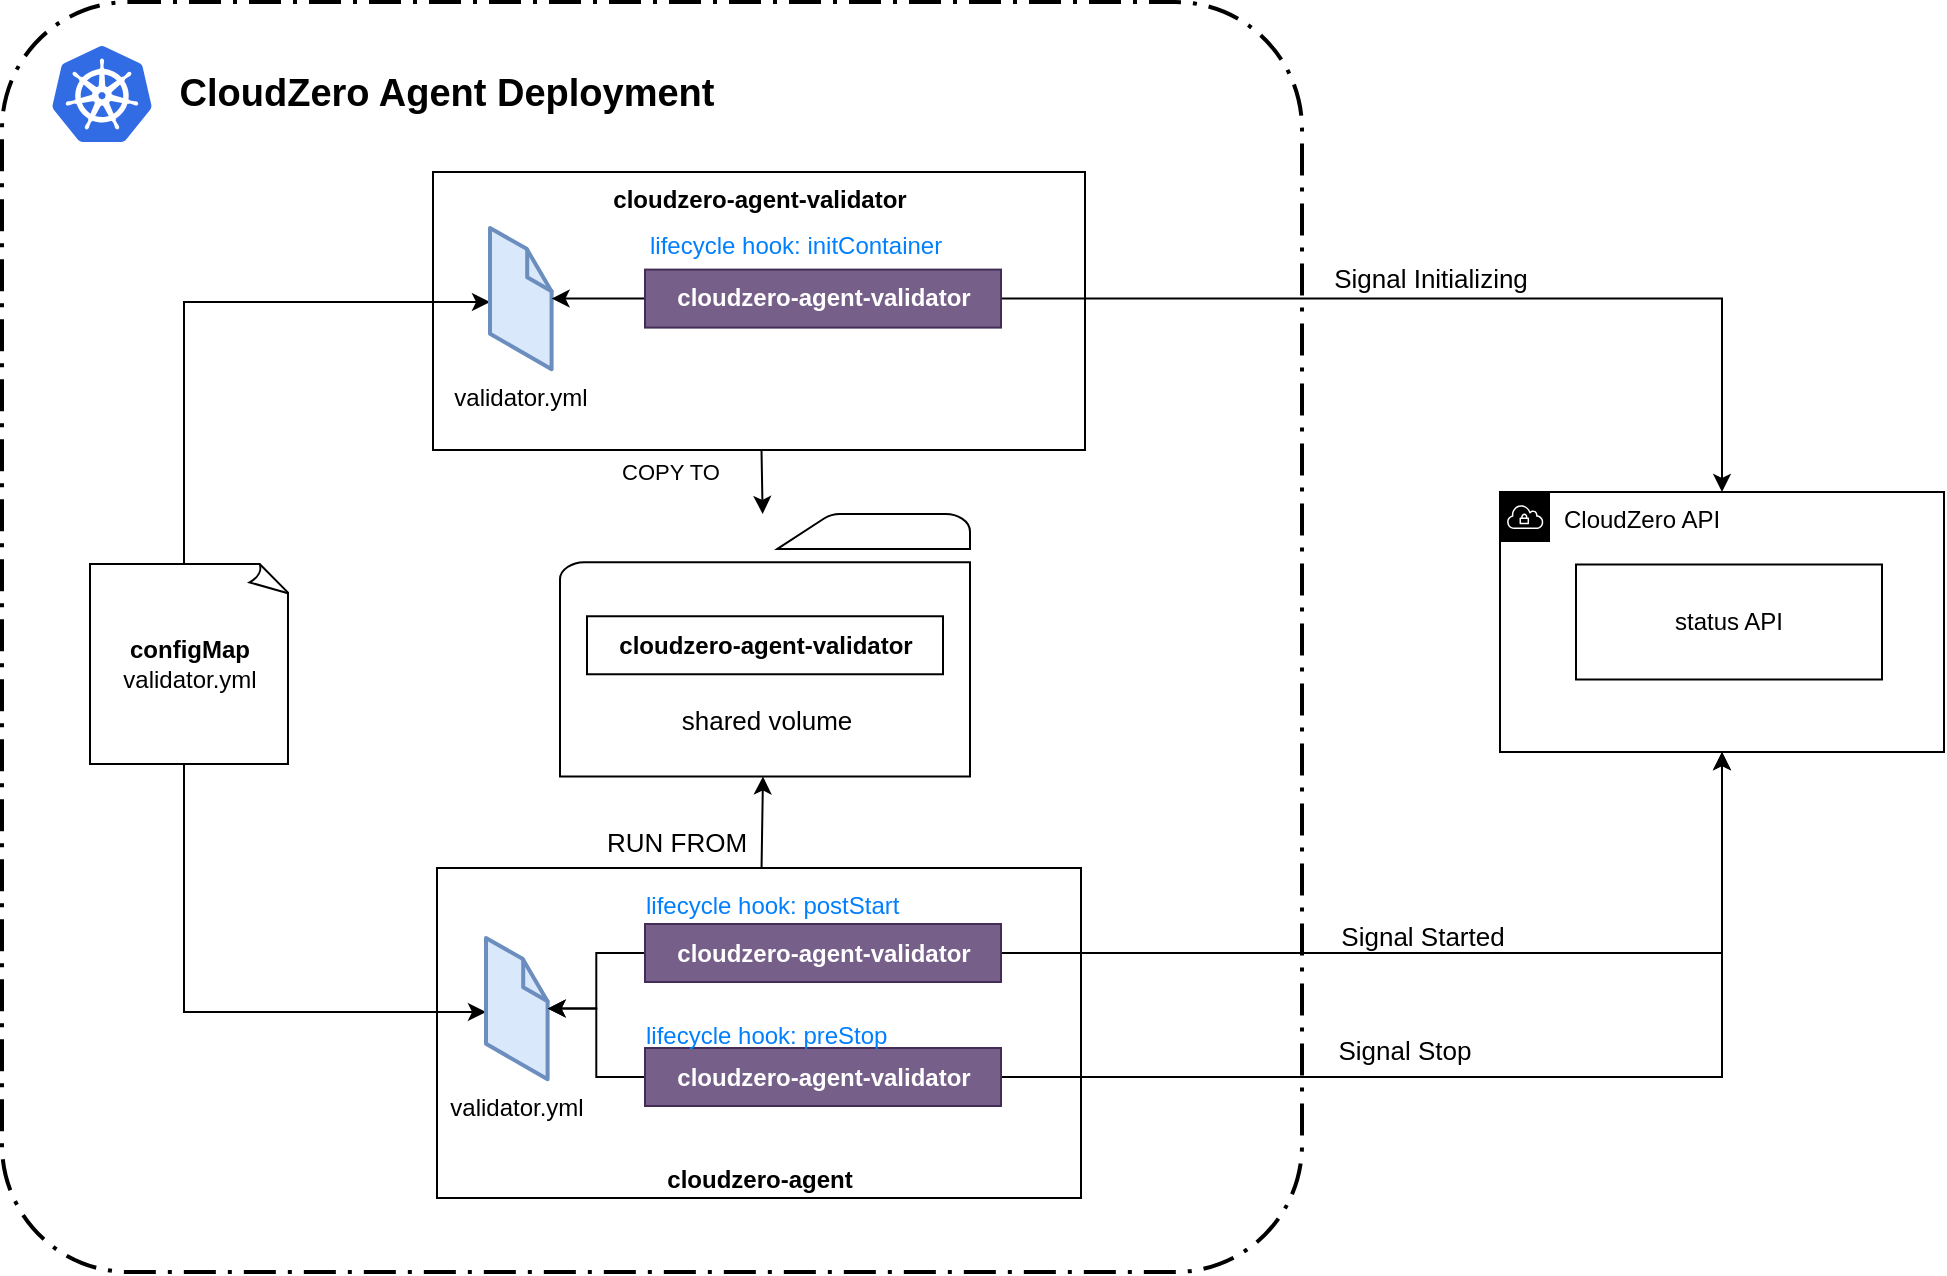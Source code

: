 <mxfile>
    <diagram id="JNdCl-VXCiV7JA7d3v7s" name="k8s design">
        <mxGraphModel dx="1358" dy="827" grid="0" gridSize="10" guides="1" tooltips="1" connect="1" arrows="1" fold="1" page="0" pageScale="1" pageWidth="850" pageHeight="1100" math="0" shadow="0">
            <root>
                <mxCell id="0"/>
                <mxCell id="1" parent="0"/>
                <mxCell id="2" value="" style="rounded=1;arcSize=10;dashed=1;fillColor=none;gradientColor=none;dashPattern=8 3 1 3;strokeWidth=2;fontColor=#007FFF;" parent="1" vertex="1">
                    <mxGeometry x="-306" y="112" width="650" height="635" as="geometry"/>
                </mxCell>
                <mxCell id="3" style="edgeStyle=none;html=1;" parent="1" source="5" target="7" edge="1">
                    <mxGeometry relative="1" as="geometry"/>
                </mxCell>
                <mxCell id="4" value="&lt;font color=&quot;#000000&quot;&gt;COPY TO&lt;/font&gt;" style="edgeLabel;html=1;align=center;verticalAlign=middle;resizable=0;points=[];fontColor=#FFFFFF;" parent="3" vertex="1" connectable="0">
                    <mxGeometry x="-0.299" y="2" relative="1" as="geometry">
                        <mxPoint x="-48" as="offset"/>
                    </mxGeometry>
                </mxCell>
                <mxCell id="5" value="cloudzero-agent-validator&lt;br&gt;" style="rounded=0;whiteSpace=wrap;html=1;fontStyle=1;verticalAlign=top;" parent="1" vertex="1">
                    <mxGeometry x="-90.5" y="197" width="326" height="139" as="geometry"/>
                </mxCell>
                <mxCell id="6" style="edgeStyle=none;html=1;" parent="1" source="8" target="7" edge="1">
                    <mxGeometry relative="1" as="geometry">
                        <mxPoint x="66.053" y="551" as="sourcePoint"/>
                    </mxGeometry>
                </mxCell>
                <mxCell id="35" value="RUN FROM" style="edgeLabel;html=1;align=center;verticalAlign=middle;resizable=0;points=[];fontSize=13;" vertex="1" connectable="0" parent="6">
                    <mxGeometry x="0.045" relative="1" as="geometry">
                        <mxPoint x="-43" y="11" as="offset"/>
                    </mxGeometry>
                </mxCell>
                <mxCell id="7" value="" style="sketch=0;pointerEvents=1;shadow=0;dashed=0;html=1;labelPosition=center;verticalLabelPosition=bottom;verticalAlign=top;outlineConnect=0;align=center;shape=mxgraph.office.concepts.folder;" parent="1" vertex="1">
                    <mxGeometry x="-27" y="368" width="205" height="131.25" as="geometry"/>
                </mxCell>
                <mxCell id="8" value="cloudzero-agent" style="rounded=0;whiteSpace=wrap;html=1;verticalAlign=bottom;fontStyle=1" parent="1" vertex="1">
                    <mxGeometry x="-88.5" y="545" width="322" height="165" as="geometry"/>
                </mxCell>
                <mxCell id="10" style="edgeStyle=orthogonalEdgeStyle;html=1;rounded=0;" parent="1" source="12" target="13" edge="1">
                    <mxGeometry relative="1" as="geometry">
                        <Array as="points">
                            <mxPoint x="-215" y="262"/>
                        </Array>
                    </mxGeometry>
                </mxCell>
                <mxCell id="11" style="edgeStyle=orthogonalEdgeStyle;html=1;rounded=0;" parent="1" source="12" target="14" edge="1">
                    <mxGeometry relative="1" as="geometry">
                        <Array as="points">
                            <mxPoint x="-215" y="617"/>
                        </Array>
                    </mxGeometry>
                </mxCell>
                <mxCell id="12" value="&lt;span style=&quot;font-family: Helvetica; font-size: 12px; font-style: normal; font-variant-ligatures: normal; font-variant-caps: normal; letter-spacing: normal; orphans: 2; text-align: center; text-indent: 0px; text-transform: none; widows: 2; word-spacing: 0px; -webkit-text-stroke-width: 0px; text-decoration-thickness: initial; text-decoration-style: initial; text-decoration-color: initial; float: none; display: inline !important;&quot;&gt;&lt;b&gt;configMap&lt;/b&gt;&lt;br&gt;validator.yml&lt;/span&gt;" style="whiteSpace=wrap;html=1;shape=mxgraph.basic.document;labelBackgroundColor=none;" parent="1" vertex="1">
                    <mxGeometry x="-262" y="393" width="100" height="100" as="geometry"/>
                </mxCell>
                <mxCell id="13" value="validator.yml" style="verticalLabelPosition=bottom;html=1;verticalAlign=top;strokeWidth=1;align=center;outlineConnect=0;dashed=0;outlineConnect=0;shape=mxgraph.aws3d.file;aspect=fixed;strokeColor=#6c8ebf;fillColor=#dae8fc;" parent="1" vertex="1">
                    <mxGeometry x="-62" y="225" width="30.8" height="70.6" as="geometry"/>
                </mxCell>
                <mxCell id="14" value="validator.yml" style="verticalLabelPosition=bottom;html=1;verticalAlign=top;strokeWidth=1;align=center;outlineConnect=0;dashed=0;outlineConnect=0;shape=mxgraph.aws3d.file;aspect=fixed;strokeColor=#6c8ebf;fillColor=#dae8fc;" parent="1" vertex="1">
                    <mxGeometry x="-64" y="580" width="30.8" height="70.6" as="geometry"/>
                </mxCell>
                <mxCell id="15" style="edgeStyle=orthogonalEdgeStyle;rounded=0;html=1;" parent="1" source="17" target="13" edge="1">
                    <mxGeometry relative="1" as="geometry"/>
                </mxCell>
                <mxCell id="16" style="edgeStyle=orthogonalEdgeStyle;rounded=0;html=1;fontColor=#007FFF;" parent="1" source="17" target="27" edge="1">
                    <mxGeometry relative="1" as="geometry"/>
                </mxCell>
                <mxCell id="34" value="Signal Initializing" style="edgeLabel;html=1;align=center;verticalAlign=middle;resizable=0;points=[];fontSize=13;" vertex="1" connectable="0" parent="16">
                    <mxGeometry x="-0.189" y="3" relative="1" as="geometry">
                        <mxPoint x="29" y="-8" as="offset"/>
                    </mxGeometry>
                </mxCell>
                <mxCell id="17" value="&lt;span style=&quot;font-weight: 700;&quot;&gt;cloudzero-agent-validator&lt;/span&gt;" style="rounded=0;whiteSpace=wrap;html=1;fillColor=#76608a;fontColor=#ffffff;strokeColor=#432D57;" parent="1" vertex="1">
                    <mxGeometry x="15.5" y="245.8" width="178" height="29" as="geometry"/>
                </mxCell>
                <mxCell id="18" style="edgeStyle=orthogonalEdgeStyle;rounded=0;html=1;" parent="1" source="20" target="14" edge="1">
                    <mxGeometry relative="1" as="geometry"/>
                </mxCell>
                <mxCell id="19" style="edgeStyle=orthogonalEdgeStyle;rounded=0;html=1;fontColor=#007FFF;" parent="1" source="20" target="27" edge="1">
                    <mxGeometry relative="1" as="geometry"/>
                </mxCell>
                <mxCell id="20" value="&lt;span style=&quot;font-weight: 700;&quot;&gt;cloudzero-agent-validator&lt;/span&gt;" style="rounded=0;whiteSpace=wrap;html=1;fillColor=#76608a;fontColor=#ffffff;strokeColor=#432D57;" parent="1" vertex="1">
                    <mxGeometry x="15.5" y="573" width="178" height="29" as="geometry"/>
                </mxCell>
                <mxCell id="21" style="edgeStyle=orthogonalEdgeStyle;rounded=0;html=1;" parent="1" source="23" target="14" edge="1">
                    <mxGeometry relative="1" as="geometry"/>
                </mxCell>
                <mxCell id="22" style="edgeStyle=orthogonalEdgeStyle;rounded=0;html=1;fontColor=#007FFF;" parent="1" source="23" target="27" edge="1">
                    <mxGeometry relative="1" as="geometry"/>
                </mxCell>
                <mxCell id="32" value="Signal Stop" style="edgeLabel;html=1;align=center;verticalAlign=middle;resizable=0;points=[];fontSize=13;" vertex="1" connectable="0" parent="22">
                    <mxGeometry x="-0.214" y="-1" relative="1" as="geometry">
                        <mxPoint x="-4" y="-15" as="offset"/>
                    </mxGeometry>
                </mxCell>
                <mxCell id="23" value="&lt;span style=&quot;font-weight: 700;&quot;&gt;cloudzero-agent-validator&lt;/span&gt;" style="rounded=0;whiteSpace=wrap;html=1;fillColor=#76608a;fontColor=#ffffff;strokeColor=#432D57;" parent="1" vertex="1">
                    <mxGeometry x="15.5" y="635" width="178" height="29" as="geometry"/>
                </mxCell>
                <mxCell id="24" value="&lt;span style=&quot;text-align: center;&quot;&gt;lifecycle hook: initContainer&lt;/span&gt;" style="text;whiteSpace=wrap;html=1;fontColor=#007FFF;" parent="1" vertex="1">
                    <mxGeometry x="15.5" y="220" width="165.5" height="36" as="geometry"/>
                </mxCell>
                <mxCell id="25" value="&lt;div style=&quot;text-align: center;&quot;&gt;&lt;span style=&quot;background-color: initial;&quot;&gt;&lt;span&gt;lifecycle hook: postStart&lt;/span&gt;&lt;/span&gt;&lt;/div&gt;" style="text;whiteSpace=wrap;html=1;fontColor=#007FFF;fontStyle=0" parent="1" vertex="1">
                    <mxGeometry x="14" y="550" width="180" height="36" as="geometry"/>
                </mxCell>
                <mxCell id="26" value="&lt;span style=&quot;text-align: center;&quot;&gt;lifecycle hook: preStop&lt;/span&gt;" style="text;whiteSpace=wrap;html=1;fontColor=#007FFF;fontStyle=0" parent="1" vertex="1">
                    <mxGeometry x="14" y="614.6" width="169" height="36" as="geometry"/>
                </mxCell>
                <mxCell id="27" value="CloudZero API" style="sketch=0;outlineConnect=0;html=1;whiteSpace=wrap;fontSize=12;fontStyle=0;shape=mxgraph.aws4.group;grIcon=mxgraph.aws4.group_vpc;verticalAlign=top;align=left;spacingLeft=30;dashed=0;" parent="1" vertex="1">
                    <mxGeometry x="443" y="357" width="222" height="130" as="geometry"/>
                </mxCell>
                <mxCell id="28" value="" style="sketch=0;aspect=fixed;html=1;points=[];align=center;image;fontSize=12;image=img/lib/mscae/Kubernetes.svg;fontColor=#007FFF;" parent="1" vertex="1">
                    <mxGeometry x="-281" y="134" width="50" height="48" as="geometry"/>
                </mxCell>
                <mxCell id="29" value="status API" style="rounded=0;whiteSpace=wrap;html=1;" parent="1" vertex="1">
                    <mxGeometry x="481" y="393.25" width="153" height="57.5" as="geometry"/>
                </mxCell>
                <mxCell id="30" value="CloudZero Agent Deployment" style="text;html=1;align=center;verticalAlign=middle;resizable=0;points=[];autosize=1;strokeColor=none;fillColor=none;fontSize=19;fontStyle=1" vertex="1" parent="1">
                    <mxGeometry x="-227" y="140.5" width="285" height="35" as="geometry"/>
                </mxCell>
                <mxCell id="31" value="shared volume" style="text;html=1;align=center;verticalAlign=middle;resizable=0;points=[];autosize=1;strokeColor=none;fillColor=none;fontSize=13;" vertex="1" parent="1">
                    <mxGeometry x="24" y="457" width="103" height="28" as="geometry"/>
                </mxCell>
                <mxCell id="33" value="Signal Started" style="text;html=1;align=center;verticalAlign=middle;resizable=0;points=[];autosize=1;strokeColor=none;fillColor=none;fontSize=13;" vertex="1" parent="1">
                    <mxGeometry x="354" y="565" width="100" height="28" as="geometry"/>
                </mxCell>
                <mxCell id="37" value="&lt;span style=&quot;font-weight: 700;&quot;&gt;cloudzero-agent-validator&lt;/span&gt;" style="rounded=0;whiteSpace=wrap;html=1;" vertex="1" parent="1">
                    <mxGeometry x="-13.5" y="419.13" width="178" height="29" as="geometry"/>
                </mxCell>
            </root>
        </mxGraphModel>
    </diagram>
    <diagram id="GkhpgvzC9MqbKbl-PBPd" name="app design">
        <mxGraphModel dx="2046" dy="1227" grid="0" gridSize="10" guides="1" tooltips="1" connect="1" arrows="1" fold="1" page="0" pageScale="1" pageWidth="850" pageHeight="1100" math="0" shadow="0">
            <root>
                <mxCell id="0"/>
                <mxCell id="1" parent="0"/>
                <mxCell id="ZOFSbXKh28Dy2uxn3Q5U-5" style="edgeStyle=orthogonalEdgeStyle;html=1;rounded=0;fillColor=#fff2cc;strokeColor=#d6b656;" parent="1" source="ZOFSbXKh28Dy2uxn3Q5U-2" target="ZOFSbXKh28Dy2uxn3Q5U-3" edge="1">
                    <mxGeometry relative="1" as="geometry">
                        <Array as="points">
                            <mxPoint x="-12" y="108"/>
                        </Array>
                    </mxGeometry>
                </mxCell>
                <mxCell id="ZOFSbXKh28Dy2uxn3Q5U-6" style="edgeStyle=orthogonalEdgeStyle;html=1;rounded=0;fillColor=#fff2cc;strokeColor=#d6b656;" parent="1" source="ZOFSbXKh28Dy2uxn3Q5U-2" target="ZOFSbXKh28Dy2uxn3Q5U-4" edge="1">
                    <mxGeometry relative="1" as="geometry">
                        <Array as="points">
                            <mxPoint x="-12" y="263"/>
                        </Array>
                    </mxGeometry>
                </mxCell>
                <mxCell id="G85KAsP1gVxHZ2gT_Mea-13" style="edgeStyle=orthogonalEdgeStyle;rounded=0;html=1;" parent="1" source="ZOFSbXKh28Dy2uxn3Q5U-2" target="G85KAsP1gVxHZ2gT_Mea-8" edge="1">
                    <mxGeometry relative="1" as="geometry"/>
                </mxCell>
                <mxCell id="G85KAsP1gVxHZ2gT_Mea-14" value="INITIALIZES" style="edgeLabel;html=1;align=center;verticalAlign=middle;resizable=0;points=[];" parent="G85KAsP1gVxHZ2gT_Mea-13" vertex="1" connectable="0">
                    <mxGeometry x="0.367" y="2" relative="1" as="geometry">
                        <mxPoint as="offset"/>
                    </mxGeometry>
                </mxCell>
                <mxCell id="ZOFSbXKh28Dy2uxn3Q5U-2" value="command" style="rounded=0;whiteSpace=wrap;html=1;fillColor=#fff2cc;strokeColor=#d6b656;" parent="1" vertex="1">
                    <mxGeometry x="-72" y="156" width="120" height="60" as="geometry"/>
                </mxCell>
                <mxCell id="ZOFSbXKh28Dy2uxn3Q5U-10" style="edgeStyle=orthogonalEdgeStyle;rounded=0;html=1;entryX=0;entryY=0.5;entryDx=0;entryDy=0;fillColor=#fff2cc;strokeColor=#d6b656;" parent="1" source="ZOFSbXKh28Dy2uxn3Q5U-3" target="ZOFSbXKh28Dy2uxn3Q5U-7" edge="1">
                    <mxGeometry relative="1" as="geometry">
                        <Array as="points">
                            <mxPoint x="237" y="113"/>
                            <mxPoint x="237" y="70"/>
                        </Array>
                    </mxGeometry>
                </mxCell>
                <mxCell id="ZOFSbXKh28Dy2uxn3Q5U-11" style="edgeStyle=orthogonalEdgeStyle;rounded=0;html=1;fillColor=#fff2cc;strokeColor=#d6b656;" parent="1" source="ZOFSbXKh28Dy2uxn3Q5U-3" target="ZOFSbXKh28Dy2uxn3Q5U-8" edge="1">
                    <mxGeometry relative="1" as="geometry">
                        <Array as="points">
                            <mxPoint x="237" y="113"/>
                            <mxPoint x="237" y="158"/>
                        </Array>
                    </mxGeometry>
                </mxCell>
                <mxCell id="ZOFSbXKh28Dy2uxn3Q5U-3" value="config" style="rounded=0;whiteSpace=wrap;html=1;fillColor=#fff2cc;strokeColor=#d6b656;" parent="1" vertex="1">
                    <mxGeometry x="77" y="83" width="120" height="60" as="geometry"/>
                </mxCell>
                <mxCell id="ZOFSbXKh28Dy2uxn3Q5U-16" style="edgeStyle=orthogonalEdgeStyle;rounded=0;html=1;fillColor=#fff2cc;strokeColor=#d6b656;" parent="1" source="ZOFSbXKh28Dy2uxn3Q5U-4" target="ZOFSbXKh28Dy2uxn3Q5U-12" edge="1">
                    <mxGeometry relative="1" as="geometry"/>
                </mxCell>
                <mxCell id="ZOFSbXKh28Dy2uxn3Q5U-17" style="edgeStyle=orthogonalEdgeStyle;rounded=0;html=1;entryX=0;entryY=0.5;entryDx=0;entryDy=0;fillColor=#fff2cc;strokeColor=#d6b656;" parent="1" source="ZOFSbXKh28Dy2uxn3Q5U-4" target="ZOFSbXKh28Dy2uxn3Q5U-13" edge="1">
                    <mxGeometry relative="1" as="geometry"/>
                </mxCell>
                <mxCell id="ZOFSbXKh28Dy2uxn3Q5U-18" style="edgeStyle=orthogonalEdgeStyle;rounded=0;html=1;entryX=0;entryY=0.5;entryDx=0;entryDy=0;fillColor=#fff2cc;strokeColor=#d6b656;" parent="1" source="ZOFSbXKh28Dy2uxn3Q5U-4" target="ZOFSbXKh28Dy2uxn3Q5U-14" edge="1">
                    <mxGeometry relative="1" as="geometry"/>
                </mxCell>
                <mxCell id="ZOFSbXKh28Dy2uxn3Q5U-19" style="edgeStyle=orthogonalEdgeStyle;rounded=0;html=1;entryX=0;entryY=0.5;entryDx=0;entryDy=0;fillColor=#fff2cc;strokeColor=#d6b656;" parent="1" source="ZOFSbXKh28Dy2uxn3Q5U-4" target="ZOFSbXKh28Dy2uxn3Q5U-15" edge="1">
                    <mxGeometry relative="1" as="geometry"/>
                </mxCell>
                <mxCell id="ZOFSbXKh28Dy2uxn3Q5U-4" value="diagnose" style="rounded=0;whiteSpace=wrap;html=1;fillColor=#fff2cc;strokeColor=#d6b656;" parent="1" vertex="1">
                    <mxGeometry x="77" y="235" width="120" height="60" as="geometry"/>
                </mxCell>
                <mxCell id="ZOFSbXKh28Dy2uxn3Q5U-7" value="generate" style="rounded=0;whiteSpace=wrap;html=1;fillColor=#fff2cc;strokeColor=#d6b656;" parent="1" vertex="1">
                    <mxGeometry x="267" y="40" width="120" height="60" as="geometry"/>
                </mxCell>
                <mxCell id="ZOFSbXKh28Dy2uxn3Q5U-8" value="validate" style="rounded=0;whiteSpace=wrap;html=1;fillColor=#fff2cc;strokeColor=#d6b656;" parent="1" vertex="1">
                    <mxGeometry x="267" y="124" width="120" height="60" as="geometry"/>
                </mxCell>
                <mxCell id="G85KAsP1gVxHZ2gT_Mea-2" value="DECODES" style="edgeStyle=orthogonalEdgeStyle;rounded=0;html=1;" parent="1" source="ZOFSbXKh28Dy2uxn3Q5U-9" target="ZOFSbXKh28Dy2uxn3Q5U-27" edge="1">
                    <mxGeometry relative="1" as="geometry"/>
                </mxCell>
                <mxCell id="ZOFSbXKh28Dy2uxn3Q5U-9" value="config" style="rounded=0;whiteSpace=wrap;html=1;fillColor=#dae8fc;strokeColor=#6c8ebf;" parent="1" vertex="1">
                    <mxGeometry x="554" y="100" width="120" height="36" as="geometry"/>
                </mxCell>
                <mxCell id="ZOFSbXKh28Dy2uxn3Q5U-48" style="edgeStyle=orthogonalEdgeStyle;rounded=0;html=1;entryX=0;entryY=0.5;entryDx=0;entryDy=0;" parent="1" source="ZOFSbXKh28Dy2uxn3Q5U-12" target="ZOFSbXKh28Dy2uxn3Q5U-20" edge="1">
                    <mxGeometry relative="1" as="geometry">
                        <Array as="points">
                            <mxPoint x="429" y="265"/>
                            <mxPoint x="429" y="386"/>
                        </Array>
                    </mxGeometry>
                </mxCell>
                <mxCell id="ZOFSbXKh28Dy2uxn3Q5U-49" style="edgeStyle=orthogonalEdgeStyle;rounded=0;html=1;entryX=0;entryY=0.75;entryDx=0;entryDy=0;" parent="1" source="ZOFSbXKh28Dy2uxn3Q5U-12" target="ZOFSbXKh28Dy2uxn3Q5U-43" edge="1">
                    <mxGeometry relative="1" as="geometry">
                        <Array as="points">
                            <mxPoint x="429" y="265"/>
                            <mxPoint x="429" y="580"/>
                        </Array>
                    </mxGeometry>
                </mxCell>
                <mxCell id="ZOFSbXKh28Dy2uxn3Q5U-51" value="REPORT" style="edgeLabel;html=1;align=center;verticalAlign=middle;resizable=0;points=[];" parent="ZOFSbXKh28Dy2uxn3Q5U-49" vertex="1" connectable="0">
                    <mxGeometry x="0.654" y="-1" relative="1" as="geometry">
                        <mxPoint x="-12" y="-12" as="offset"/>
                    </mxGeometry>
                </mxCell>
                <mxCell id="ZOFSbXKh28Dy2uxn3Q5U-53" style="edgeStyle=orthogonalEdgeStyle;rounded=0;html=1;entryX=0;entryY=0.5;entryDx=0;entryDy=0;" parent="1" source="ZOFSbXKh28Dy2uxn3Q5U-12" target="ZOFSbXKh28Dy2uxn3Q5U-9" edge="1">
                    <mxGeometry relative="1" as="geometry">
                        <Array as="points">
                            <mxPoint x="429" y="265"/>
                            <mxPoint x="429" y="118"/>
                        </Array>
                    </mxGeometry>
                </mxCell>
                <mxCell id="ZOFSbXKh28Dy2uxn3Q5U-54" value="READS" style="edgeLabel;html=1;align=center;verticalAlign=middle;resizable=0;points=[];" parent="ZOFSbXKh28Dy2uxn3Q5U-53" vertex="1" connectable="0">
                    <mxGeometry x="0.596" y="2" relative="1" as="geometry">
                        <mxPoint x="-29" y="-13" as="offset"/>
                    </mxGeometry>
                </mxCell>
                <mxCell id="ZOFSbXKh28Dy2uxn3Q5U-12" value="run" style="rounded=0;whiteSpace=wrap;html=1;fillColor=#fff2cc;strokeColor=#d6b656;" parent="1" vertex="1">
                    <mxGeometry x="267" y="235" width="120" height="60" as="geometry"/>
                </mxCell>
                <mxCell id="ZOFSbXKh28Dy2uxn3Q5U-13" value="pre-start" style="rounded=0;whiteSpace=wrap;html=1;fillColor=#fff2cc;strokeColor=#d6b656;" parent="1" vertex="1">
                    <mxGeometry x="267" y="306" width="120" height="60" as="geometry"/>
                </mxCell>
                <mxCell id="ZOFSbXKh28Dy2uxn3Q5U-14" value="post-start" style="rounded=0;whiteSpace=wrap;html=1;fillColor=#fff2cc;strokeColor=#d6b656;" parent="1" vertex="1">
                    <mxGeometry x="267" y="373" width="120" height="60" as="geometry"/>
                </mxCell>
                <mxCell id="ZOFSbXKh28Dy2uxn3Q5U-15" value="pre-stop" style="rounded=0;whiteSpace=wrap;html=1;fillColor=#fff2cc;strokeColor=#d6b656;" parent="1" vertex="1">
                    <mxGeometry x="267" y="440" width="120" height="60" as="geometry"/>
                </mxCell>
                <mxCell id="ZOFSbXKh28Dy2uxn3Q5U-35" value="USES (CREATES EXEC PLAN)" style="edgeStyle=orthogonalEdgeStyle;rounded=0;html=1;" parent="1" source="ZOFSbXKh28Dy2uxn3Q5U-20" target="ZOFSbXKh28Dy2uxn3Q5U-21" edge="1">
                    <mxGeometry relative="1" as="geometry"/>
                </mxCell>
                <mxCell id="ZOFSbXKh28Dy2uxn3Q5U-45" value="CREATES/USES" style="edgeStyle=orthogonalEdgeStyle;rounded=0;html=1;" parent="1" source="ZOFSbXKh28Dy2uxn3Q5U-20" target="ZOFSbXKh28Dy2uxn3Q5U-44" edge="1">
                    <mxGeometry x="-0.625" relative="1" as="geometry">
                        <mxPoint as="offset"/>
                    </mxGeometry>
                </mxCell>
                <mxCell id="ZOFSbXKh28Dy2uxn3Q5U-20" value="runner" style="rounded=0;whiteSpace=wrap;html=1;fillColor=#dae8fc;strokeColor=#6c8ebf;" parent="1" vertex="1">
                    <mxGeometry x="554" y="368" width="120" height="36" as="geometry"/>
                </mxCell>
                <mxCell id="ZOFSbXKh28Dy2uxn3Q5U-36" style="edgeStyle=orthogonalEdgeStyle;rounded=0;html=1;" parent="1" source="ZOFSbXKh28Dy2uxn3Q5U-21" target="ZOFSbXKh28Dy2uxn3Q5U-22" edge="1">
                    <mxGeometry relative="1" as="geometry"/>
                </mxCell>
                <mxCell id="ZOFSbXKh28Dy2uxn3Q5U-37" style="edgeStyle=orthogonalEdgeStyle;rounded=0;html=1;entryX=0;entryY=0.5;entryDx=0;entryDy=0;" parent="1" source="ZOFSbXKh28Dy2uxn3Q5U-21" target="ZOFSbXKh28Dy2uxn3Q5U-23" edge="1">
                    <mxGeometry relative="1" as="geometry"/>
                </mxCell>
                <mxCell id="ZOFSbXKh28Dy2uxn3Q5U-38" style="edgeStyle=orthogonalEdgeStyle;rounded=0;html=1;entryX=0;entryY=0.5;entryDx=0;entryDy=0;" parent="1" source="ZOFSbXKh28Dy2uxn3Q5U-21" target="ZOFSbXKh28Dy2uxn3Q5U-24" edge="1">
                    <mxGeometry relative="1" as="geometry"/>
                </mxCell>
                <mxCell id="ZOFSbXKh28Dy2uxn3Q5U-39" style="edgeStyle=orthogonalEdgeStyle;rounded=0;html=1;entryX=0;entryY=0.25;entryDx=0;entryDy=0;" parent="1" source="ZOFSbXKh28Dy2uxn3Q5U-21" target="ZOFSbXKh28Dy2uxn3Q5U-25" edge="1">
                    <mxGeometry relative="1" as="geometry"/>
                </mxCell>
                <mxCell id="ZOFSbXKh28Dy2uxn3Q5U-40" style="edgeStyle=orthogonalEdgeStyle;rounded=0;html=1;entryX=0;entryY=0.25;entryDx=0;entryDy=0;" parent="1" source="ZOFSbXKh28Dy2uxn3Q5U-21" target="ZOFSbXKh28Dy2uxn3Q5U-26" edge="1">
                    <mxGeometry relative="1" as="geometry"/>
                </mxCell>
                <mxCell id="ZOFSbXKh28Dy2uxn3Q5U-41" style="edgeStyle=orthogonalEdgeStyle;rounded=0;html=1;entryX=0;entryY=0.5;entryDx=0;entryDy=0;" parent="1" source="ZOFSbXKh28Dy2uxn3Q5U-21" target="ZOFSbXKh28Dy2uxn3Q5U-33" edge="1">
                    <mxGeometry relative="1" as="geometry"/>
                </mxCell>
                <mxCell id="1wrecYVpcJvRFpUAsXoh-2" style="edgeStyle=none;html=1;dashed=1;fontSize=18;" edge="1" parent="1" source="ZOFSbXKh28Dy2uxn3Q5U-21" target="1wrecYVpcJvRFpUAsXoh-1">
                    <mxGeometry relative="1" as="geometry"/>
                </mxCell>
                <mxCell id="ZOFSbXKh28Dy2uxn3Q5U-21" value="catalog" style="rounded=0;whiteSpace=wrap;html=1;fillColor=#dae8fc;strokeColor=#6c8ebf;" parent="1" vertex="1">
                    <mxGeometry x="554" y="188" width="120" height="36" as="geometry"/>
                </mxCell>
                <mxCell id="ZOFSbXKh28Dy2uxn3Q5U-22" value="cz" style="rounded=0;whiteSpace=wrap;html=1;fillColor=#dae8fc;strokeColor=#6c8ebf;" parent="1" vertex="1">
                    <mxGeometry x="793" y="188" width="120" height="36" as="geometry"/>
                </mxCell>
                <mxCell id="ZOFSbXKh28Dy2uxn3Q5U-23" value="k8s" style="rounded=0;whiteSpace=wrap;html=1;fillColor=#dae8fc;strokeColor=#6c8ebf;" parent="1" vertex="1">
                    <mxGeometry x="793" y="240" width="120" height="36" as="geometry"/>
                </mxCell>
                <mxCell id="ZOFSbXKh28Dy2uxn3Q5U-24" value="prometheus" style="rounded=0;whiteSpace=wrap;html=1;fillColor=#dae8fc;strokeColor=#6c8ebf;" parent="1" vertex="1">
                    <mxGeometry x="793" y="292" width="120" height="36" as="geometry"/>
                </mxCell>
                <mxCell id="ZOFSbXKh28Dy2uxn3Q5U-25" value="node_exporter" style="rounded=0;whiteSpace=wrap;html=1;fillColor=#dae8fc;strokeColor=#6c8ebf;" parent="1" vertex="1">
                    <mxGeometry x="793" y="344" width="120" height="36" as="geometry"/>
                </mxCell>
                <mxCell id="ZOFSbXKh28Dy2uxn3Q5U-26" value="kube-state-metrics" style="rounded=0;whiteSpace=wrap;html=1;fillColor=#dae8fc;strokeColor=#6c8ebf;" parent="1" vertex="1">
                    <mxGeometry x="793" y="393" width="120" height="36" as="geometry"/>
                </mxCell>
                <mxCell id="G85KAsP1gVxHZ2gT_Mea-3" style="edgeStyle=orthogonalEdgeStyle;rounded=0;html=1;entryX=0;entryY=0.5;entryDx=0;entryDy=0;" parent="1" source="ZOFSbXKh28Dy2uxn3Q5U-27" target="ZOFSbXKh28Dy2uxn3Q5U-31" edge="1">
                    <mxGeometry relative="1" as="geometry"/>
                </mxCell>
                <mxCell id="G85KAsP1gVxHZ2gT_Mea-4" style="edgeStyle=orthogonalEdgeStyle;rounded=0;html=1;entryX=0;entryY=0.5;entryDx=0;entryDy=0;" parent="1" source="ZOFSbXKh28Dy2uxn3Q5U-27" target="ZOFSbXKh28Dy2uxn3Q5U-28" edge="1">
                    <mxGeometry relative="1" as="geometry"/>
                </mxCell>
                <mxCell id="G85KAsP1gVxHZ2gT_Mea-5" style="edgeStyle=orthogonalEdgeStyle;rounded=0;html=1;" parent="1" source="ZOFSbXKh28Dy2uxn3Q5U-27" target="ZOFSbXKh28Dy2uxn3Q5U-29" edge="1">
                    <mxGeometry relative="1" as="geometry"/>
                </mxCell>
                <mxCell id="G85KAsP1gVxHZ2gT_Mea-6" style="edgeStyle=orthogonalEdgeStyle;rounded=0;html=1;entryX=0;entryY=0.5;entryDx=0;entryDy=0;" parent="1" source="ZOFSbXKh28Dy2uxn3Q5U-27" target="ZOFSbXKh28Dy2uxn3Q5U-30" edge="1">
                    <mxGeometry relative="1" as="geometry"/>
                </mxCell>
                <mxCell id="G85KAsP1gVxHZ2gT_Mea-7" style="edgeStyle=orthogonalEdgeStyle;rounded=0;html=1;entryX=0;entryY=0.5;entryDx=0;entryDy=0;" parent="1" source="ZOFSbXKh28Dy2uxn3Q5U-27" target="ZOFSbXKh28Dy2uxn3Q5U-32" edge="1">
                    <mxGeometry relative="1" as="geometry"/>
                </mxCell>
                <mxCell id="ZOFSbXKh28Dy2uxn3Q5U-27" value="settings" style="rounded=0;whiteSpace=wrap;html=1;fillColor=#dae8fc;strokeColor=#6c8ebf;" parent="1" vertex="1">
                    <mxGeometry x="554" y="-21" width="120" height="36" as="geometry"/>
                </mxCell>
                <mxCell id="ZOFSbXKh28Dy2uxn3Q5U-28" value="logging" style="rounded=0;whiteSpace=wrap;html=1;fillColor=#dae8fc;strokeColor=#6c8ebf;" parent="1" vertex="1">
                    <mxGeometry x="793" y="-81" width="120" height="36" as="geometry"/>
                </mxCell>
                <mxCell id="ZOFSbXKh28Dy2uxn3Q5U-29" value="cloudzero" style="rounded=0;whiteSpace=wrap;html=1;fillColor=#dae8fc;strokeColor=#6c8ebf;" parent="1" vertex="1">
                    <mxGeometry x="793" y="-33" width="120" height="36" as="geometry"/>
                </mxCell>
                <mxCell id="ZOFSbXKh28Dy2uxn3Q5U-30" value="prometheus" style="rounded=0;whiteSpace=wrap;html=1;fillColor=#dae8fc;strokeColor=#6c8ebf;" parent="1" vertex="1">
                    <mxGeometry x="793" y="15" width="120" height="36" as="geometry"/>
                </mxCell>
                <mxCell id="ZOFSbXKh28Dy2uxn3Q5U-31" value="deployment" style="rounded=0;whiteSpace=wrap;html=1;fillColor=#dae8fc;strokeColor=#6c8ebf;" parent="1" vertex="1">
                    <mxGeometry x="793" y="-125" width="120" height="36" as="geometry"/>
                </mxCell>
                <mxCell id="ZOFSbXKh28Dy2uxn3Q5U-32" value="version" style="rounded=0;whiteSpace=wrap;html=1;fillColor=#dae8fc;strokeColor=#6c8ebf;" parent="1" vertex="1">
                    <mxGeometry x="795" y="64" width="120" height="36" as="geometry"/>
                </mxCell>
                <mxCell id="ZOFSbXKh28Dy2uxn3Q5U-33" value="stage" style="rounded=0;whiteSpace=wrap;html=1;fillColor=#dae8fc;strokeColor=#6c8ebf;" parent="1" vertex="1">
                    <mxGeometry x="793" y="442" width="120" height="36" as="geometry"/>
                </mxCell>
                <mxCell id="ZOFSbXKh28Dy2uxn3Q5U-42" value="PROVIDES" style="text;html=1;align=center;verticalAlign=middle;resizable=0;points=[];autosize=1;strokeColor=none;fillColor=none;" parent="1" vertex="1">
                    <mxGeometry x="687" y="173" width="80" height="26" as="geometry"/>
                </mxCell>
                <mxCell id="6fu-zMq-W1hcnxpyl9yO-2" value="USES" style="edgeStyle=none;html=1;dashed=1;" edge="1" parent="1" source="ZOFSbXKh28Dy2uxn3Q5U-43" target="ZOFSbXKh28Dy2uxn3Q5U-44">
                    <mxGeometry x="-0.388" y="-23" relative="1" as="geometry">
                        <mxPoint as="offset"/>
                    </mxGeometry>
                </mxCell>
                <mxCell id="ZOFSbXKh28Dy2uxn3Q5U-43" value="telemetry" style="rounded=0;whiteSpace=wrap;html=1;fillColor=#dae8fc;strokeColor=#6c8ebf;" parent="1" vertex="1">
                    <mxGeometry x="554" y="553" width="120" height="36" as="geometry"/>
                </mxCell>
                <mxCell id="ZOFSbXKh28Dy2uxn3Q5U-44" value="status&lt;br&gt;[protobuf]" style="rounded=0;whiteSpace=wrap;html=1;fillColor=#dae8fc;strokeColor=#6c8ebf;" parent="1" vertex="1">
                    <mxGeometry x="554" y="468" width="120" height="36" as="geometry"/>
                </mxCell>
                <mxCell id="ZOFSbXKh28Dy2uxn3Q5U-50" value="CREATE / RUN" style="text;html=1;align=center;verticalAlign=middle;resizable=0;points=[];autosize=1;strokeColor=none;fillColor=none;" parent="1" vertex="1">
                    <mxGeometry x="432" y="360" width="102" height="26" as="geometry"/>
                </mxCell>
                <mxCell id="ZOFSbXKh28Dy2uxn3Q5U-52" value="1" style="ellipse;whiteSpace=wrap;html=1;aspect=fixed;" parent="1" vertex="1">
                    <mxGeometry x="435" y="124" width="32" height="32" as="geometry"/>
                </mxCell>
                <mxCell id="ZOFSbXKh28Dy2uxn3Q5U-55" value="2" style="ellipse;whiteSpace=wrap;html=1;aspect=fixed;" parent="1" vertex="1">
                    <mxGeometry x="435" y="328" width="32" height="32" as="geometry"/>
                </mxCell>
                <mxCell id="ZOFSbXKh28Dy2uxn3Q5U-56" value="3" style="ellipse;whiteSpace=wrap;html=1;aspect=fixed;" parent="1" vertex="1">
                    <mxGeometry x="440" y="521" width="32" height="32" as="geometry"/>
                </mxCell>
                <mxCell id="G85KAsP1gVxHZ2gT_Mea-11" style="edgeStyle=orthogonalEdgeStyle;rounded=0;html=1;" parent="1" source="G85KAsP1gVxHZ2gT_Mea-8" target="G85KAsP1gVxHZ2gT_Mea-9" edge="1">
                    <mxGeometry relative="1" as="geometry"/>
                </mxCell>
                <mxCell id="G85KAsP1gVxHZ2gT_Mea-12" style="edgeStyle=orthogonalEdgeStyle;rounded=0;html=1;" parent="1" source="G85KAsP1gVxHZ2gT_Mea-8" target="G85KAsP1gVxHZ2gT_Mea-10" edge="1">
                    <mxGeometry relative="1" as="geometry"/>
                </mxCell>
                <mxCell id="G85KAsP1gVxHZ2gT_Mea-8" value="logger (logrus)" style="rounded=0;whiteSpace=wrap;html=1;fillColor=#dae8fc;strokeColor=#6c8ebf;" parent="1" vertex="1">
                    <mxGeometry x="-72" y="396" width="120" height="29" as="geometry"/>
                </mxCell>
                <mxCell id="G85KAsP1gVxHZ2gT_Mea-9" value="sequential" style="rounded=0;whiteSpace=wrap;html=1;fillColor=#dae8fc;strokeColor=#6c8ebf;" parent="1" vertex="1">
                    <mxGeometry x="-8" y="455.5" width="120" height="29" as="geometry"/>
                </mxCell>
                <mxCell id="G85KAsP1gVxHZ2gT_Mea-10" value="file" style="rounded=0;whiteSpace=wrap;html=1;fillColor=#dae8fc;strokeColor=#6c8ebf;" parent="1" vertex="1">
                    <mxGeometry x="-148" y="455.5" width="120" height="29" as="geometry"/>
                </mxCell>
                <mxCell id="6fu-zMq-W1hcnxpyl9yO-1" value="0" style="ellipse;whiteSpace=wrap;html=1;aspect=fixed;" vertex="1" parent="1">
                    <mxGeometry x="-82" y="323" width="32" height="32" as="geometry"/>
                </mxCell>
                <mxCell id="6fu-zMq-W1hcnxpyl9yO-3" value="COMMAND" style="rounded=0;whiteSpace=wrap;html=1;fillColor=#fff2cc;strokeColor=#d6b656;" vertex="1" parent="1">
                    <mxGeometry x="-70.5" y="-122" width="120" height="37" as="geometry"/>
                </mxCell>
                <mxCell id="6fu-zMq-W1hcnxpyl9yO-4" value="PACKAGE" style="rounded=0;whiteSpace=wrap;html=1;fillColor=#dae8fc;strokeColor=#6c8ebf;" vertex="1" parent="1">
                    <mxGeometry x="-70.5" y="-72" width="120" height="36" as="geometry"/>
                </mxCell>
                <mxCell id="6fu-zMq-W1hcnxpyl9yO-5" value="LEGEND" style="text;html=1;align=center;verticalAlign=middle;resizable=0;points=[];autosize=1;strokeColor=none;fillColor=none;fontStyle=1;fontSize=18;" vertex="1" parent="1">
                    <mxGeometry x="-73.5" y="-170" width="93" height="34" as="geometry"/>
                </mxCell>
                <mxCell id="1wrecYVpcJvRFpUAsXoh-1" value="egress" style="rounded=0;whiteSpace=wrap;html=1;fillColor=#dae8fc;strokeColor=#6c8ebf;" vertex="1" parent="1">
                    <mxGeometry x="793" y="133" width="120" height="36" as="geometry"/>
                </mxCell>
            </root>
        </mxGraphModel>
    </diagram>
    <diagram id="dcHhI24pWqdeBIRQOudK" name="CI/CD">
        <mxGraphModel dx="1594" dy="827" grid="0" gridSize="10" guides="1" tooltips="1" connect="1" arrows="1" fold="1" page="0" pageScale="1" pageWidth="850" pageHeight="1100" math="0" shadow="0">
            <root>
                <mxCell id="0"/>
                <mxCell id="1" parent="0"/>
                <mxCell id="-UOrCXz53VDB2LqnY_RN-1" value="golang (" style="rounded=0;whiteSpace=wrap;html=1;fontSize=18;" vertex="1" parent="1">
                    <mxGeometry x="-51" y="159" width="355" height="60" as="geometry"/>
                </mxCell>
            </root>
        </mxGraphModel>
    </diagram>
</mxfile>